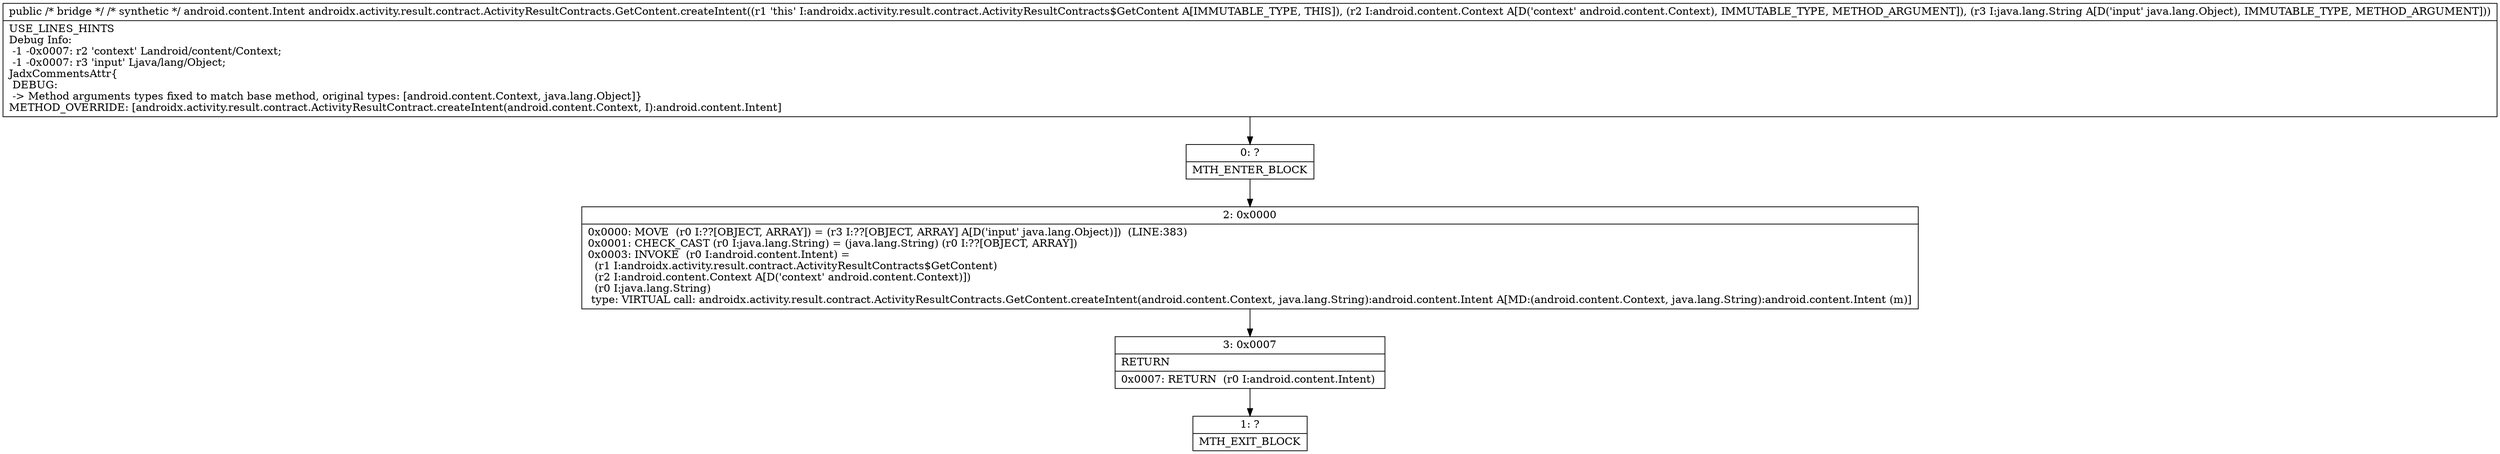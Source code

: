 digraph "CFG forandroidx.activity.result.contract.ActivityResultContracts.GetContent.createIntent(Landroid\/content\/Context;Ljava\/lang\/Object;)Landroid\/content\/Intent;" {
Node_0 [shape=record,label="{0\:\ ?|MTH_ENTER_BLOCK\l}"];
Node_2 [shape=record,label="{2\:\ 0x0000|0x0000: MOVE  (r0 I:??[OBJECT, ARRAY]) = (r3 I:??[OBJECT, ARRAY] A[D('input' java.lang.Object)])  (LINE:383)\l0x0001: CHECK_CAST (r0 I:java.lang.String) = (java.lang.String) (r0 I:??[OBJECT, ARRAY]) \l0x0003: INVOKE  (r0 I:android.content.Intent) = \l  (r1 I:androidx.activity.result.contract.ActivityResultContracts$GetContent)\l  (r2 I:android.content.Context A[D('context' android.content.Context)])\l  (r0 I:java.lang.String)\l type: VIRTUAL call: androidx.activity.result.contract.ActivityResultContracts.GetContent.createIntent(android.content.Context, java.lang.String):android.content.Intent A[MD:(android.content.Context, java.lang.String):android.content.Intent (m)]\l}"];
Node_3 [shape=record,label="{3\:\ 0x0007|RETURN\l|0x0007: RETURN  (r0 I:android.content.Intent) \l}"];
Node_1 [shape=record,label="{1\:\ ?|MTH_EXIT_BLOCK\l}"];
MethodNode[shape=record,label="{public \/* bridge *\/ \/* synthetic *\/ android.content.Intent androidx.activity.result.contract.ActivityResultContracts.GetContent.createIntent((r1 'this' I:androidx.activity.result.contract.ActivityResultContracts$GetContent A[IMMUTABLE_TYPE, THIS]), (r2 I:android.content.Context A[D('context' android.content.Context), IMMUTABLE_TYPE, METHOD_ARGUMENT]), (r3 I:java.lang.String A[D('input' java.lang.Object), IMMUTABLE_TYPE, METHOD_ARGUMENT]))  | USE_LINES_HINTS\lDebug Info:\l  \-1 \-0x0007: r2 'context' Landroid\/content\/Context;\l  \-1 \-0x0007: r3 'input' Ljava\/lang\/Object;\lJadxCommentsAttr\{\l DEBUG: \l \-\> Method arguments types fixed to match base method, original types: [android.content.Context, java.lang.Object]\}\lMETHOD_OVERRIDE: [androidx.activity.result.contract.ActivityResultContract.createIntent(android.content.Context, I):android.content.Intent]\l}"];
MethodNode -> Node_0;Node_0 -> Node_2;
Node_2 -> Node_3;
Node_3 -> Node_1;
}

